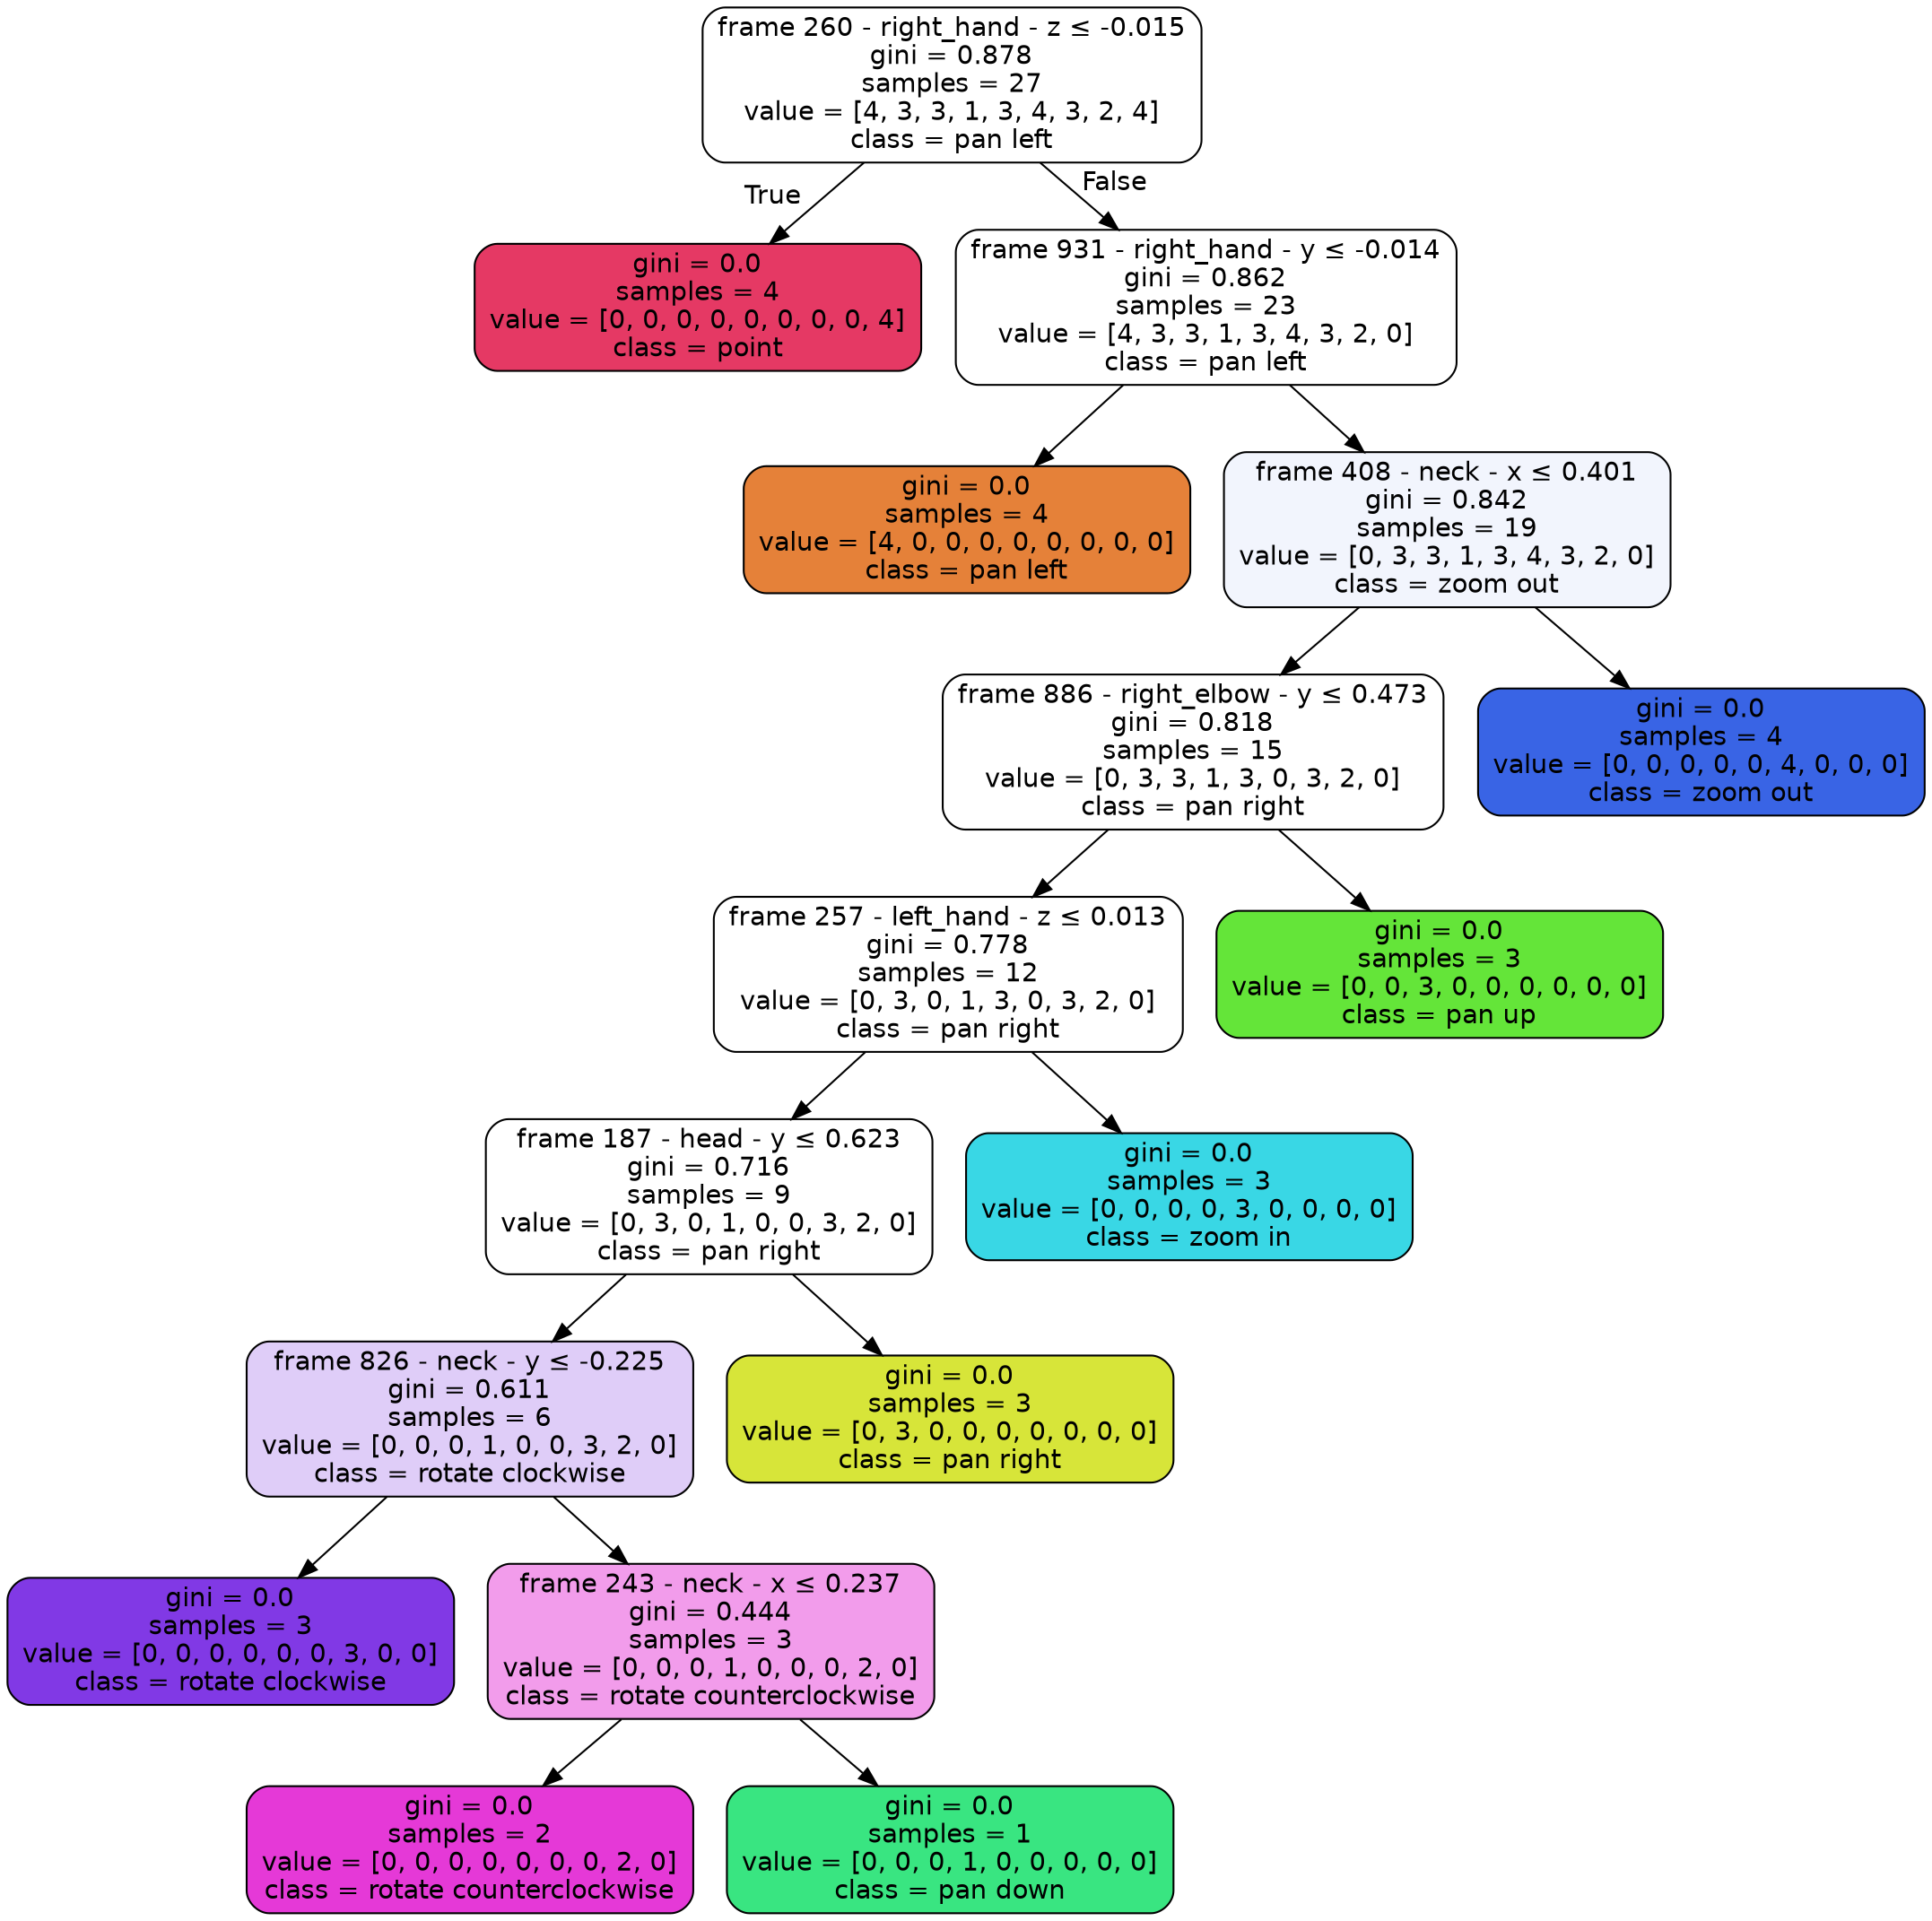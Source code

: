 digraph Tree {
node [shape=box, style="filled, rounded", color="black", fontname=helvetica] ;
edge [fontname=helvetica] ;
0 [label=<frame 260 - right_hand - z &le; -0.015<br/>gini = 0.878<br/>samples = 27<br/>value = [4, 3, 3, 1, 3, 4, 3, 2, 4]<br/>class = pan left>, fillcolor="#e5813900"] ;
1 [label=<gini = 0.0<br/>samples = 4<br/>value = [0, 0, 0, 0, 0, 0, 0, 0, 4]<br/>class = point>, fillcolor="#e53964ff"] ;
0 -> 1 [labeldistance=2.5, labelangle=45, headlabel="True"] ;
2 [label=<frame 931 - right_hand - y &le; -0.014<br/>gini = 0.862<br/>samples = 23<br/>value = [4, 3, 3, 1, 3, 4, 3, 2, 0]<br/>class = pan left>, fillcolor="#e5813900"] ;
0 -> 2 [labeldistance=2.5, labelangle=-45, headlabel="False"] ;
3 [label=<gini = 0.0<br/>samples = 4<br/>value = [4, 0, 0, 0, 0, 0, 0, 0, 0]<br/>class = pan left>, fillcolor="#e58139ff"] ;
2 -> 3 ;
4 [label=<frame 408 - neck - x &le; 0.401<br/>gini = 0.842<br/>samples = 19<br/>value = [0, 3, 3, 1, 3, 4, 3, 2, 0]<br/>class = zoom out>, fillcolor="#3964e510"] ;
2 -> 4 ;
5 [label=<frame 886 - right_elbow - y &le; 0.473<br/>gini = 0.818<br/>samples = 15<br/>value = [0, 3, 3, 1, 3, 0, 3, 2, 0]<br/>class = pan right>, fillcolor="#d7e53900"] ;
4 -> 5 ;
6 [label=<frame 257 - left_hand - z &le; 0.013<br/>gini = 0.778<br/>samples = 12<br/>value = [0, 3, 0, 1, 3, 0, 3, 2, 0]<br/>class = pan right>, fillcolor="#d7e53900"] ;
5 -> 6 ;
7 [label=<frame 187 - head - y &le; 0.623<br/>gini = 0.716<br/>samples = 9<br/>value = [0, 3, 0, 1, 0, 0, 3, 2, 0]<br/>class = pan right>, fillcolor="#d7e53900"] ;
6 -> 7 ;
8 [label=<frame 826 - neck - y &le; -0.225<br/>gini = 0.611<br/>samples = 6<br/>value = [0, 0, 0, 1, 0, 0, 3, 2, 0]<br/>class = rotate clockwise>, fillcolor="#8139e540"] ;
7 -> 8 ;
9 [label=<gini = 0.0<br/>samples = 3<br/>value = [0, 0, 0, 0, 0, 0, 3, 0, 0]<br/>class = rotate clockwise>, fillcolor="#8139e5ff"] ;
8 -> 9 ;
10 [label=<frame 243 - neck - x &le; 0.237<br/>gini = 0.444<br/>samples = 3<br/>value = [0, 0, 0, 1, 0, 0, 0, 2, 0]<br/>class = rotate counterclockwise>, fillcolor="#e539d77f"] ;
8 -> 10 ;
11 [label=<gini = 0.0<br/>samples = 2<br/>value = [0, 0, 0, 0, 0, 0, 0, 2, 0]<br/>class = rotate counterclockwise>, fillcolor="#e539d7ff"] ;
10 -> 11 ;
12 [label=<gini = 0.0<br/>samples = 1<br/>value = [0, 0, 0, 1, 0, 0, 0, 0, 0]<br/>class = pan down>, fillcolor="#39e581ff"] ;
10 -> 12 ;
13 [label=<gini = 0.0<br/>samples = 3<br/>value = [0, 3, 0, 0, 0, 0, 0, 0, 0]<br/>class = pan right>, fillcolor="#d7e539ff"] ;
7 -> 13 ;
14 [label=<gini = 0.0<br/>samples = 3<br/>value = [0, 0, 0, 0, 3, 0, 0, 0, 0]<br/>class = zoom in>, fillcolor="#39d7e5ff"] ;
6 -> 14 ;
15 [label=<gini = 0.0<br/>samples = 3<br/>value = [0, 0, 3, 0, 0, 0, 0, 0, 0]<br/>class = pan up>, fillcolor="#64e539ff"] ;
5 -> 15 ;
16 [label=<gini = 0.0<br/>samples = 4<br/>value = [0, 0, 0, 0, 0, 4, 0, 0, 0]<br/>class = zoom out>, fillcolor="#3964e5ff"] ;
4 -> 16 ;
}